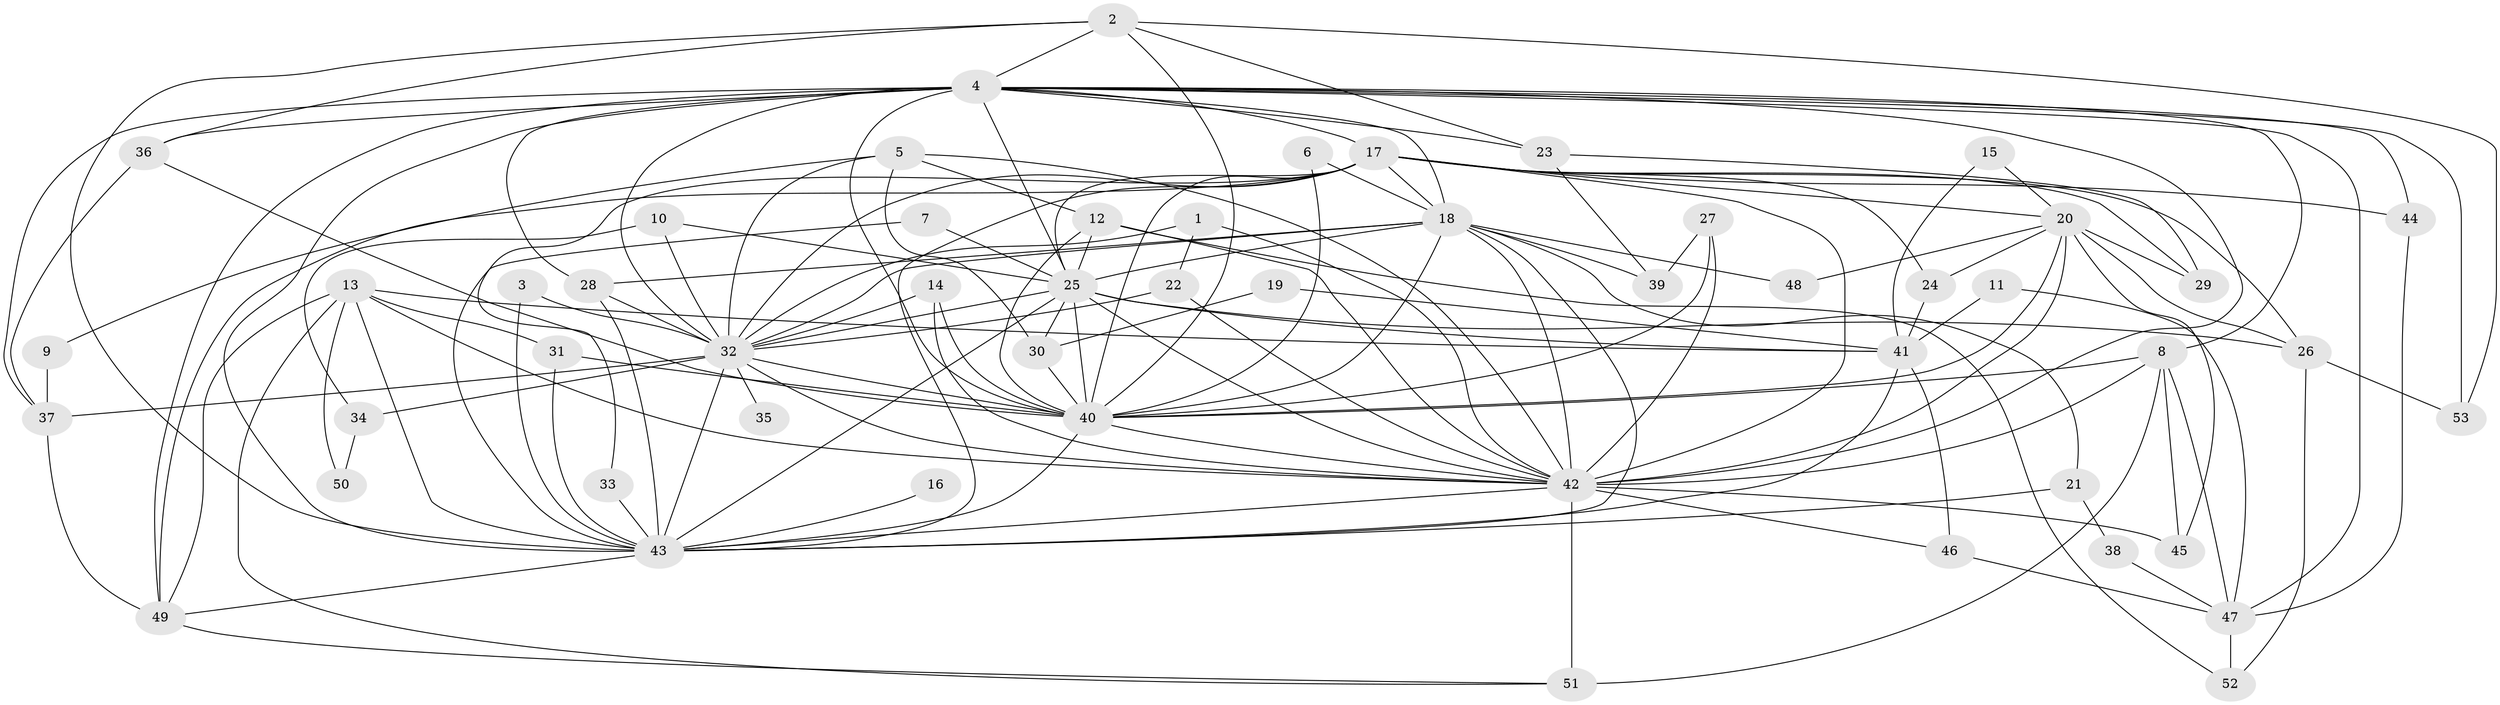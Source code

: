 // original degree distribution, {13: 0.01904761904761905, 24: 0.02857142857142857, 22: 0.009523809523809525, 20: 0.009523809523809525, 14: 0.009523809523809525, 25: 0.009523809523809525, 17: 0.009523809523809525, 3: 0.17142857142857143, 6: 0.02857142857142857, 2: 0.5619047619047619, 5: 0.0380952380952381, 7: 0.01904761904761905, 8: 0.01904761904761905, 10: 0.009523809523809525, 4: 0.05714285714285714}
// Generated by graph-tools (version 1.1) at 2025/36/03/04/25 23:36:23]
// undirected, 53 vertices, 144 edges
graph export_dot {
  node [color=gray90,style=filled];
  1;
  2;
  3;
  4;
  5;
  6;
  7;
  8;
  9;
  10;
  11;
  12;
  13;
  14;
  15;
  16;
  17;
  18;
  19;
  20;
  21;
  22;
  23;
  24;
  25;
  26;
  27;
  28;
  29;
  30;
  31;
  32;
  33;
  34;
  35;
  36;
  37;
  38;
  39;
  40;
  41;
  42;
  43;
  44;
  45;
  46;
  47;
  48;
  49;
  50;
  51;
  52;
  53;
  1 -- 22 [weight=1.0];
  1 -- 32 [weight=1.0];
  1 -- 42 [weight=1.0];
  2 -- 4 [weight=1.0];
  2 -- 23 [weight=1.0];
  2 -- 36 [weight=1.0];
  2 -- 40 [weight=1.0];
  2 -- 43 [weight=1.0];
  2 -- 53 [weight=1.0];
  3 -- 32 [weight=1.0];
  3 -- 43 [weight=1.0];
  4 -- 8 [weight=1.0];
  4 -- 17 [weight=4.0];
  4 -- 18 [weight=3.0];
  4 -- 23 [weight=1.0];
  4 -- 25 [weight=4.0];
  4 -- 28 [weight=1.0];
  4 -- 32 [weight=3.0];
  4 -- 36 [weight=2.0];
  4 -- 37 [weight=1.0];
  4 -- 40 [weight=3.0];
  4 -- 42 [weight=3.0];
  4 -- 43 [weight=3.0];
  4 -- 44 [weight=1.0];
  4 -- 47 [weight=1.0];
  4 -- 49 [weight=1.0];
  4 -- 53 [weight=1.0];
  5 -- 9 [weight=1.0];
  5 -- 12 [weight=1.0];
  5 -- 30 [weight=1.0];
  5 -- 32 [weight=1.0];
  5 -- 42 [weight=2.0];
  6 -- 18 [weight=1.0];
  6 -- 40 [weight=1.0];
  7 -- 25 [weight=1.0];
  7 -- 43 [weight=1.0];
  8 -- 40 [weight=1.0];
  8 -- 42 [weight=1.0];
  8 -- 45 [weight=1.0];
  8 -- 47 [weight=1.0];
  8 -- 51 [weight=2.0];
  9 -- 37 [weight=1.0];
  10 -- 25 [weight=1.0];
  10 -- 32 [weight=1.0];
  10 -- 34 [weight=1.0];
  11 -- 41 [weight=1.0];
  11 -- 47 [weight=1.0];
  12 -- 25 [weight=1.0];
  12 -- 40 [weight=1.0];
  12 -- 42 [weight=1.0];
  12 -- 52 [weight=1.0];
  13 -- 31 [weight=1.0];
  13 -- 41 [weight=1.0];
  13 -- 42 [weight=1.0];
  13 -- 43 [weight=1.0];
  13 -- 49 [weight=1.0];
  13 -- 50 [weight=1.0];
  13 -- 51 [weight=1.0];
  14 -- 32 [weight=1.0];
  14 -- 40 [weight=1.0];
  14 -- 42 [weight=1.0];
  15 -- 20 [weight=1.0];
  15 -- 41 [weight=1.0];
  16 -- 43 [weight=1.0];
  17 -- 18 [weight=1.0];
  17 -- 20 [weight=1.0];
  17 -- 24 [weight=1.0];
  17 -- 25 [weight=1.0];
  17 -- 26 [weight=1.0];
  17 -- 29 [weight=2.0];
  17 -- 32 [weight=2.0];
  17 -- 33 [weight=1.0];
  17 -- 40 [weight=1.0];
  17 -- 42 [weight=2.0];
  17 -- 43 [weight=1.0];
  17 -- 44 [weight=1.0];
  17 -- 49 [weight=1.0];
  18 -- 21 [weight=1.0];
  18 -- 25 [weight=2.0];
  18 -- 28 [weight=1.0];
  18 -- 32 [weight=1.0];
  18 -- 39 [weight=1.0];
  18 -- 40 [weight=3.0];
  18 -- 42 [weight=1.0];
  18 -- 43 [weight=1.0];
  18 -- 48 [weight=1.0];
  19 -- 30 [weight=1.0];
  19 -- 41 [weight=1.0];
  20 -- 24 [weight=1.0];
  20 -- 26 [weight=1.0];
  20 -- 29 [weight=1.0];
  20 -- 40 [weight=1.0];
  20 -- 42 [weight=2.0];
  20 -- 45 [weight=1.0];
  20 -- 48 [weight=1.0];
  21 -- 38 [weight=1.0];
  21 -- 43 [weight=1.0];
  22 -- 32 [weight=1.0];
  22 -- 42 [weight=1.0];
  23 -- 29 [weight=1.0];
  23 -- 39 [weight=1.0];
  24 -- 41 [weight=1.0];
  25 -- 26 [weight=1.0];
  25 -- 30 [weight=1.0];
  25 -- 32 [weight=2.0];
  25 -- 40 [weight=3.0];
  25 -- 41 [weight=1.0];
  25 -- 42 [weight=1.0];
  25 -- 43 [weight=3.0];
  26 -- 52 [weight=1.0];
  26 -- 53 [weight=1.0];
  27 -- 39 [weight=1.0];
  27 -- 40 [weight=1.0];
  27 -- 42 [weight=1.0];
  28 -- 32 [weight=1.0];
  28 -- 43 [weight=1.0];
  30 -- 40 [weight=1.0];
  31 -- 40 [weight=1.0];
  31 -- 43 [weight=1.0];
  32 -- 34 [weight=2.0];
  32 -- 35 [weight=1.0];
  32 -- 37 [weight=1.0];
  32 -- 40 [weight=2.0];
  32 -- 42 [weight=1.0];
  32 -- 43 [weight=1.0];
  33 -- 43 [weight=2.0];
  34 -- 50 [weight=1.0];
  36 -- 37 [weight=1.0];
  36 -- 40 [weight=2.0];
  37 -- 49 [weight=1.0];
  38 -- 47 [weight=2.0];
  40 -- 42 [weight=1.0];
  40 -- 43 [weight=1.0];
  41 -- 43 [weight=1.0];
  41 -- 46 [weight=1.0];
  42 -- 43 [weight=1.0];
  42 -- 45 [weight=1.0];
  42 -- 46 [weight=1.0];
  42 -- 51 [weight=1.0];
  43 -- 49 [weight=1.0];
  44 -- 47 [weight=1.0];
  46 -- 47 [weight=1.0];
  47 -- 52 [weight=1.0];
  49 -- 51 [weight=1.0];
}
